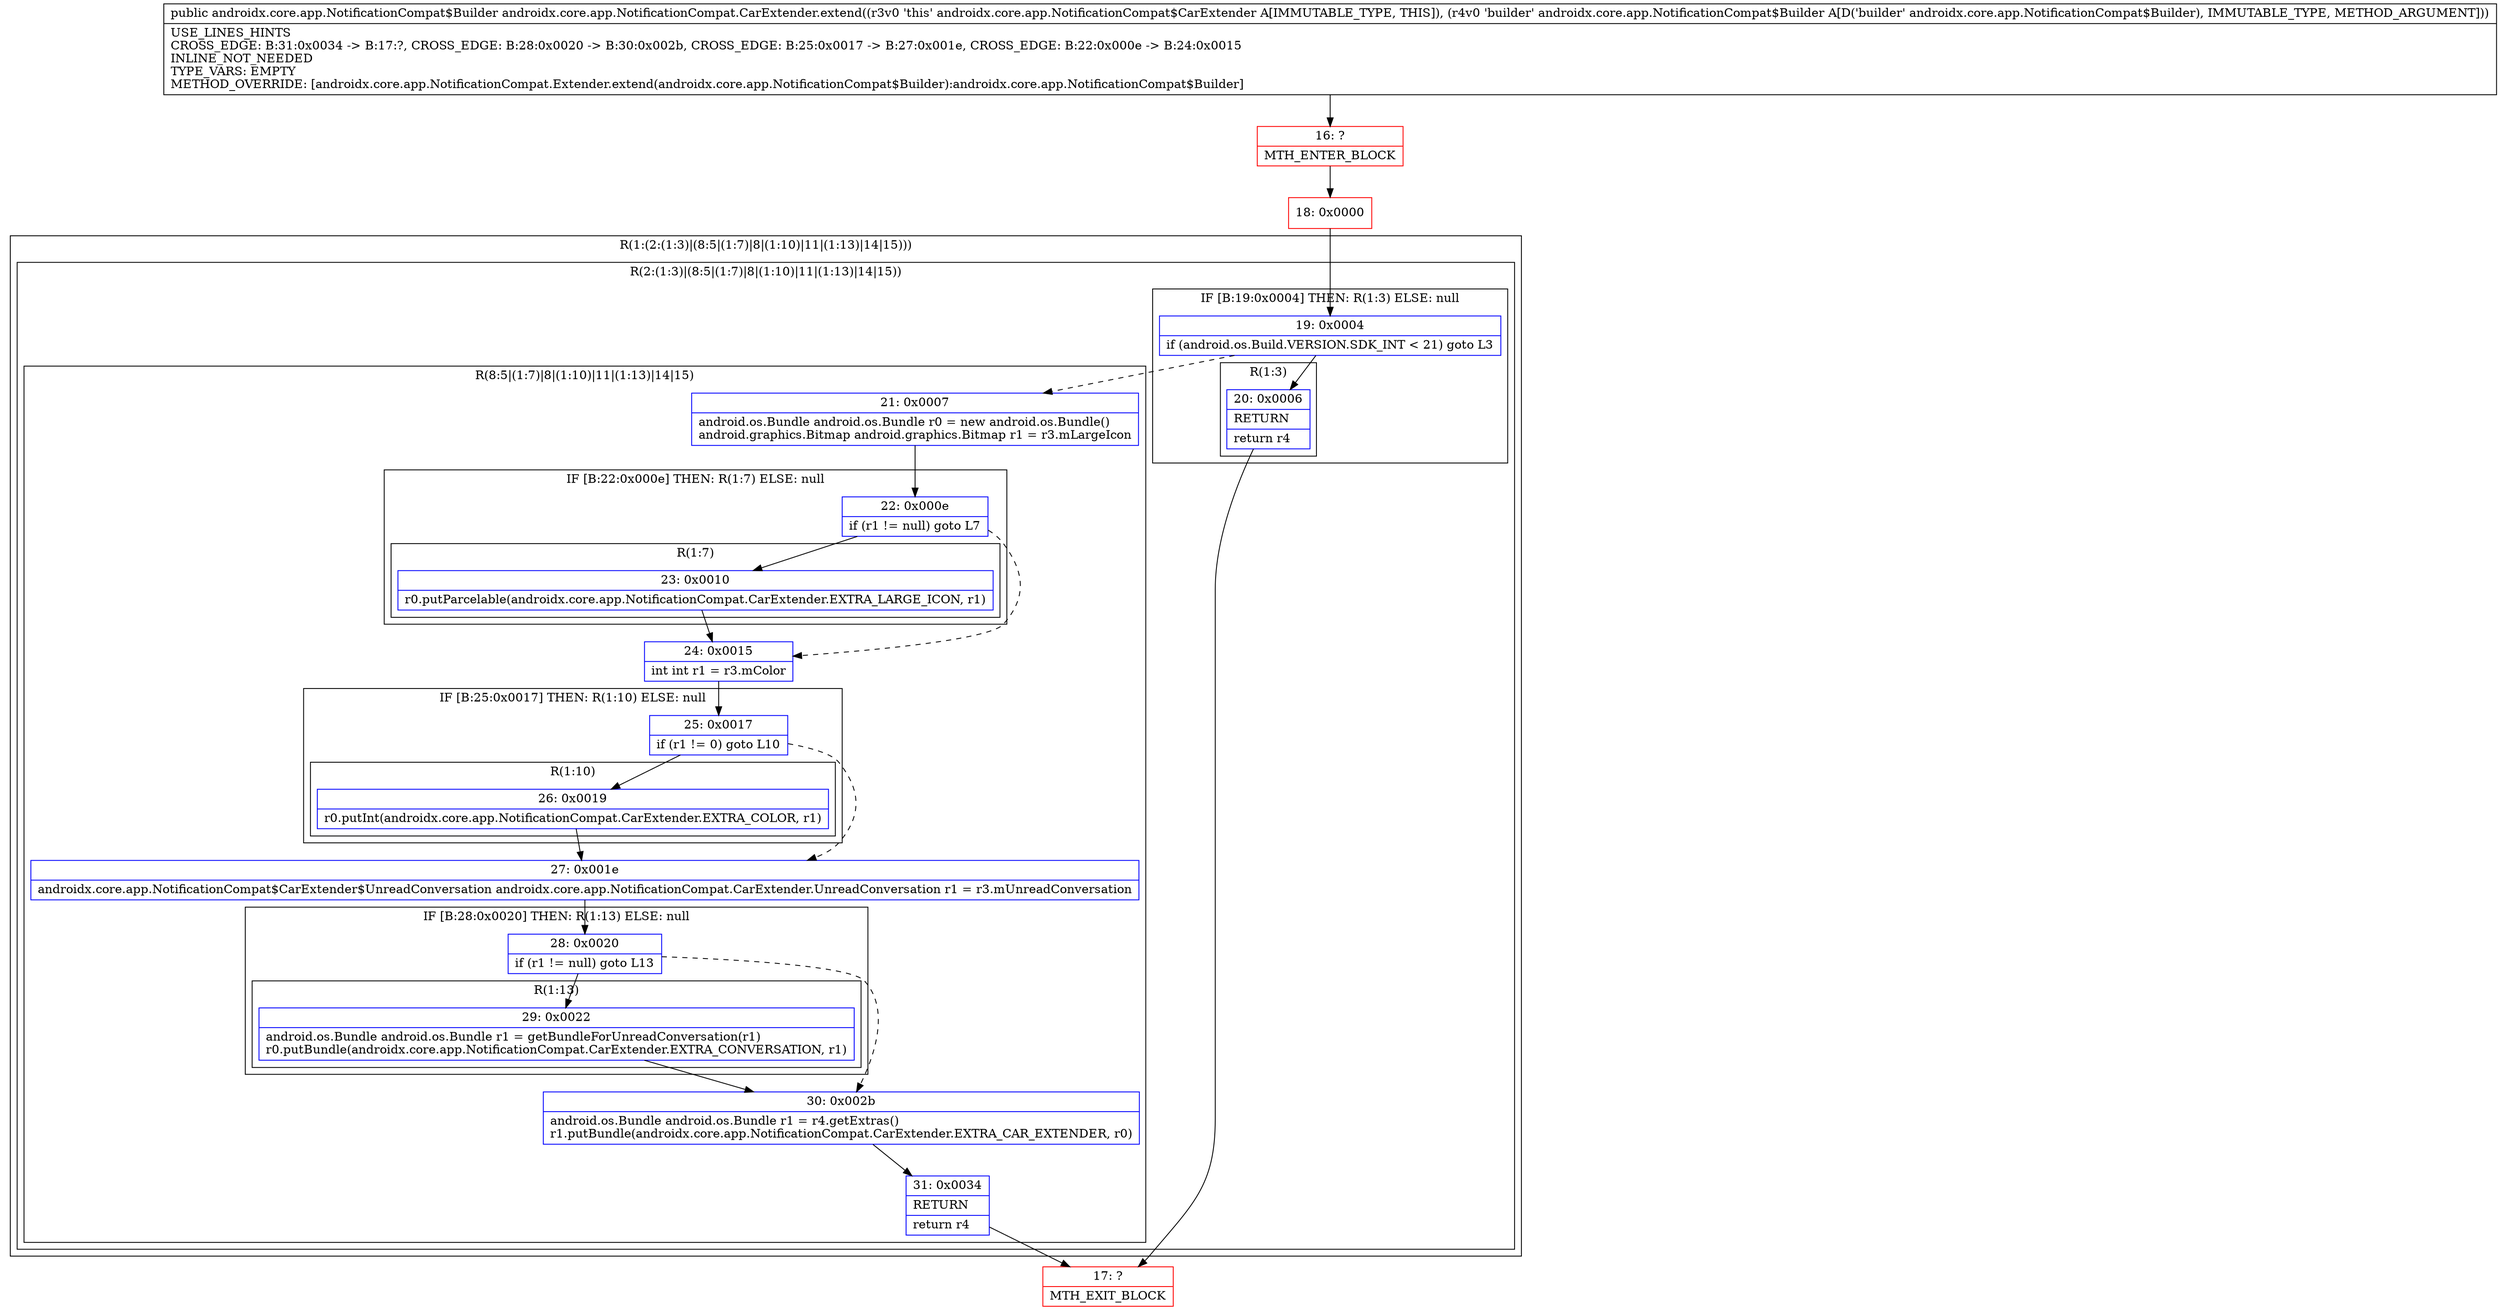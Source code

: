 digraph "CFG forandroidx.core.app.NotificationCompat.CarExtender.extend(Landroidx\/core\/app\/NotificationCompat$Builder;)Landroidx\/core\/app\/NotificationCompat$Builder;" {
subgraph cluster_Region_159842386 {
label = "R(1:(2:(1:3)|(8:5|(1:7)|8|(1:10)|11|(1:13)|14|15)))";
node [shape=record,color=blue];
subgraph cluster_Region_1348363757 {
label = "R(2:(1:3)|(8:5|(1:7)|8|(1:10)|11|(1:13)|14|15))";
node [shape=record,color=blue];
subgraph cluster_IfRegion_1104386373 {
label = "IF [B:19:0x0004] THEN: R(1:3) ELSE: null";
node [shape=record,color=blue];
Node_19 [shape=record,label="{19\:\ 0x0004|if (android.os.Build.VERSION.SDK_INT \< 21) goto L3\l}"];
subgraph cluster_Region_796210686 {
label = "R(1:3)";
node [shape=record,color=blue];
Node_20 [shape=record,label="{20\:\ 0x0006|RETURN\l|return r4\l}"];
}
}
subgraph cluster_Region_114571415 {
label = "R(8:5|(1:7)|8|(1:10)|11|(1:13)|14|15)";
node [shape=record,color=blue];
Node_21 [shape=record,label="{21\:\ 0x0007|android.os.Bundle android.os.Bundle r0 = new android.os.Bundle()\landroid.graphics.Bitmap android.graphics.Bitmap r1 = r3.mLargeIcon\l}"];
subgraph cluster_IfRegion_782520163 {
label = "IF [B:22:0x000e] THEN: R(1:7) ELSE: null";
node [shape=record,color=blue];
Node_22 [shape=record,label="{22\:\ 0x000e|if (r1 != null) goto L7\l}"];
subgraph cluster_Region_1750503205 {
label = "R(1:7)";
node [shape=record,color=blue];
Node_23 [shape=record,label="{23\:\ 0x0010|r0.putParcelable(androidx.core.app.NotificationCompat.CarExtender.EXTRA_LARGE_ICON, r1)\l}"];
}
}
Node_24 [shape=record,label="{24\:\ 0x0015|int int r1 = r3.mColor\l}"];
subgraph cluster_IfRegion_1918353973 {
label = "IF [B:25:0x0017] THEN: R(1:10) ELSE: null";
node [shape=record,color=blue];
Node_25 [shape=record,label="{25\:\ 0x0017|if (r1 != 0) goto L10\l}"];
subgraph cluster_Region_701316759 {
label = "R(1:10)";
node [shape=record,color=blue];
Node_26 [shape=record,label="{26\:\ 0x0019|r0.putInt(androidx.core.app.NotificationCompat.CarExtender.EXTRA_COLOR, r1)\l}"];
}
}
Node_27 [shape=record,label="{27\:\ 0x001e|androidx.core.app.NotificationCompat$CarExtender$UnreadConversation androidx.core.app.NotificationCompat.CarExtender.UnreadConversation r1 = r3.mUnreadConversation\l}"];
subgraph cluster_IfRegion_850289518 {
label = "IF [B:28:0x0020] THEN: R(1:13) ELSE: null";
node [shape=record,color=blue];
Node_28 [shape=record,label="{28\:\ 0x0020|if (r1 != null) goto L13\l}"];
subgraph cluster_Region_152292950 {
label = "R(1:13)";
node [shape=record,color=blue];
Node_29 [shape=record,label="{29\:\ 0x0022|android.os.Bundle android.os.Bundle r1 = getBundleForUnreadConversation(r1)\lr0.putBundle(androidx.core.app.NotificationCompat.CarExtender.EXTRA_CONVERSATION, r1)\l}"];
}
}
Node_30 [shape=record,label="{30\:\ 0x002b|android.os.Bundle android.os.Bundle r1 = r4.getExtras()\lr1.putBundle(androidx.core.app.NotificationCompat.CarExtender.EXTRA_CAR_EXTENDER, r0)\l}"];
Node_31 [shape=record,label="{31\:\ 0x0034|RETURN\l|return r4\l}"];
}
}
}
Node_16 [shape=record,color=red,label="{16\:\ ?|MTH_ENTER_BLOCK\l}"];
Node_18 [shape=record,color=red,label="{18\:\ 0x0000}"];
Node_17 [shape=record,color=red,label="{17\:\ ?|MTH_EXIT_BLOCK\l}"];
MethodNode[shape=record,label="{public androidx.core.app.NotificationCompat$Builder androidx.core.app.NotificationCompat.CarExtender.extend((r3v0 'this' androidx.core.app.NotificationCompat$CarExtender A[IMMUTABLE_TYPE, THIS]), (r4v0 'builder' androidx.core.app.NotificationCompat$Builder A[D('builder' androidx.core.app.NotificationCompat$Builder), IMMUTABLE_TYPE, METHOD_ARGUMENT]))  | USE_LINES_HINTS\lCROSS_EDGE: B:31:0x0034 \-\> B:17:?, CROSS_EDGE: B:28:0x0020 \-\> B:30:0x002b, CROSS_EDGE: B:25:0x0017 \-\> B:27:0x001e, CROSS_EDGE: B:22:0x000e \-\> B:24:0x0015\lINLINE_NOT_NEEDED\lTYPE_VARS: EMPTY\lMETHOD_OVERRIDE: [androidx.core.app.NotificationCompat.Extender.extend(androidx.core.app.NotificationCompat$Builder):androidx.core.app.NotificationCompat$Builder]\l}"];
MethodNode -> Node_16;Node_19 -> Node_20;
Node_19 -> Node_21[style=dashed];
Node_20 -> Node_17;
Node_21 -> Node_22;
Node_22 -> Node_23;
Node_22 -> Node_24[style=dashed];
Node_23 -> Node_24;
Node_24 -> Node_25;
Node_25 -> Node_26;
Node_25 -> Node_27[style=dashed];
Node_26 -> Node_27;
Node_27 -> Node_28;
Node_28 -> Node_29;
Node_28 -> Node_30[style=dashed];
Node_29 -> Node_30;
Node_30 -> Node_31;
Node_31 -> Node_17;
Node_16 -> Node_18;
Node_18 -> Node_19;
}

